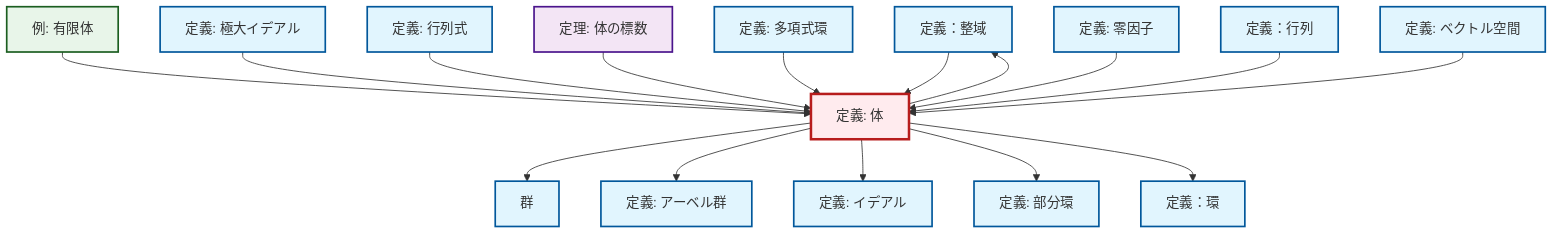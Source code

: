 graph TD
    classDef definition fill:#e1f5fe,stroke:#01579b,stroke-width:2px
    classDef theorem fill:#f3e5f5,stroke:#4a148c,stroke-width:2px
    classDef axiom fill:#fff3e0,stroke:#e65100,stroke-width:2px
    classDef example fill:#e8f5e9,stroke:#1b5e20,stroke-width:2px
    classDef current fill:#ffebee,stroke:#b71c1c,stroke-width:3px
    def-integral-domain["定義：整域"]:::definition
    def-ideal["定義: イデアル"]:::definition
    def-field["定義: 体"]:::definition
    thm-field-characteristic["定理: 体の標数"]:::theorem
    def-abelian-group["定義: アーベル群"]:::definition
    ex-finite-field["例: 有限体"]:::example
    def-zero-divisor["定義: 零因子"]:::definition
    def-vector-space["定義: ベクトル空間"]:::definition
    def-matrix["定義：行列"]:::definition
    def-maximal-ideal["定義: 極大イデアル"]:::definition
    def-determinant["定義: 行列式"]:::definition
    def-polynomial-ring["定義: 多項式環"]:::definition
    def-subring["定義: 部分環"]:::definition
    def-ring["定義：環"]:::definition
    def-group["群"]:::definition
    def-field --> def-group
    ex-finite-field --> def-field
    def-maximal-ideal --> def-field
    def-integral-domain --> def-field
    def-determinant --> def-field
    thm-field-characteristic --> def-field
    def-field --> def-abelian-group
    def-field --> def-integral-domain
    def-polynomial-ring --> def-field
    def-field --> def-ideal
    def-zero-divisor --> def-field
    def-field --> def-subring
    def-matrix --> def-field
    def-vector-space --> def-field
    def-field --> def-ring
    class def-field current